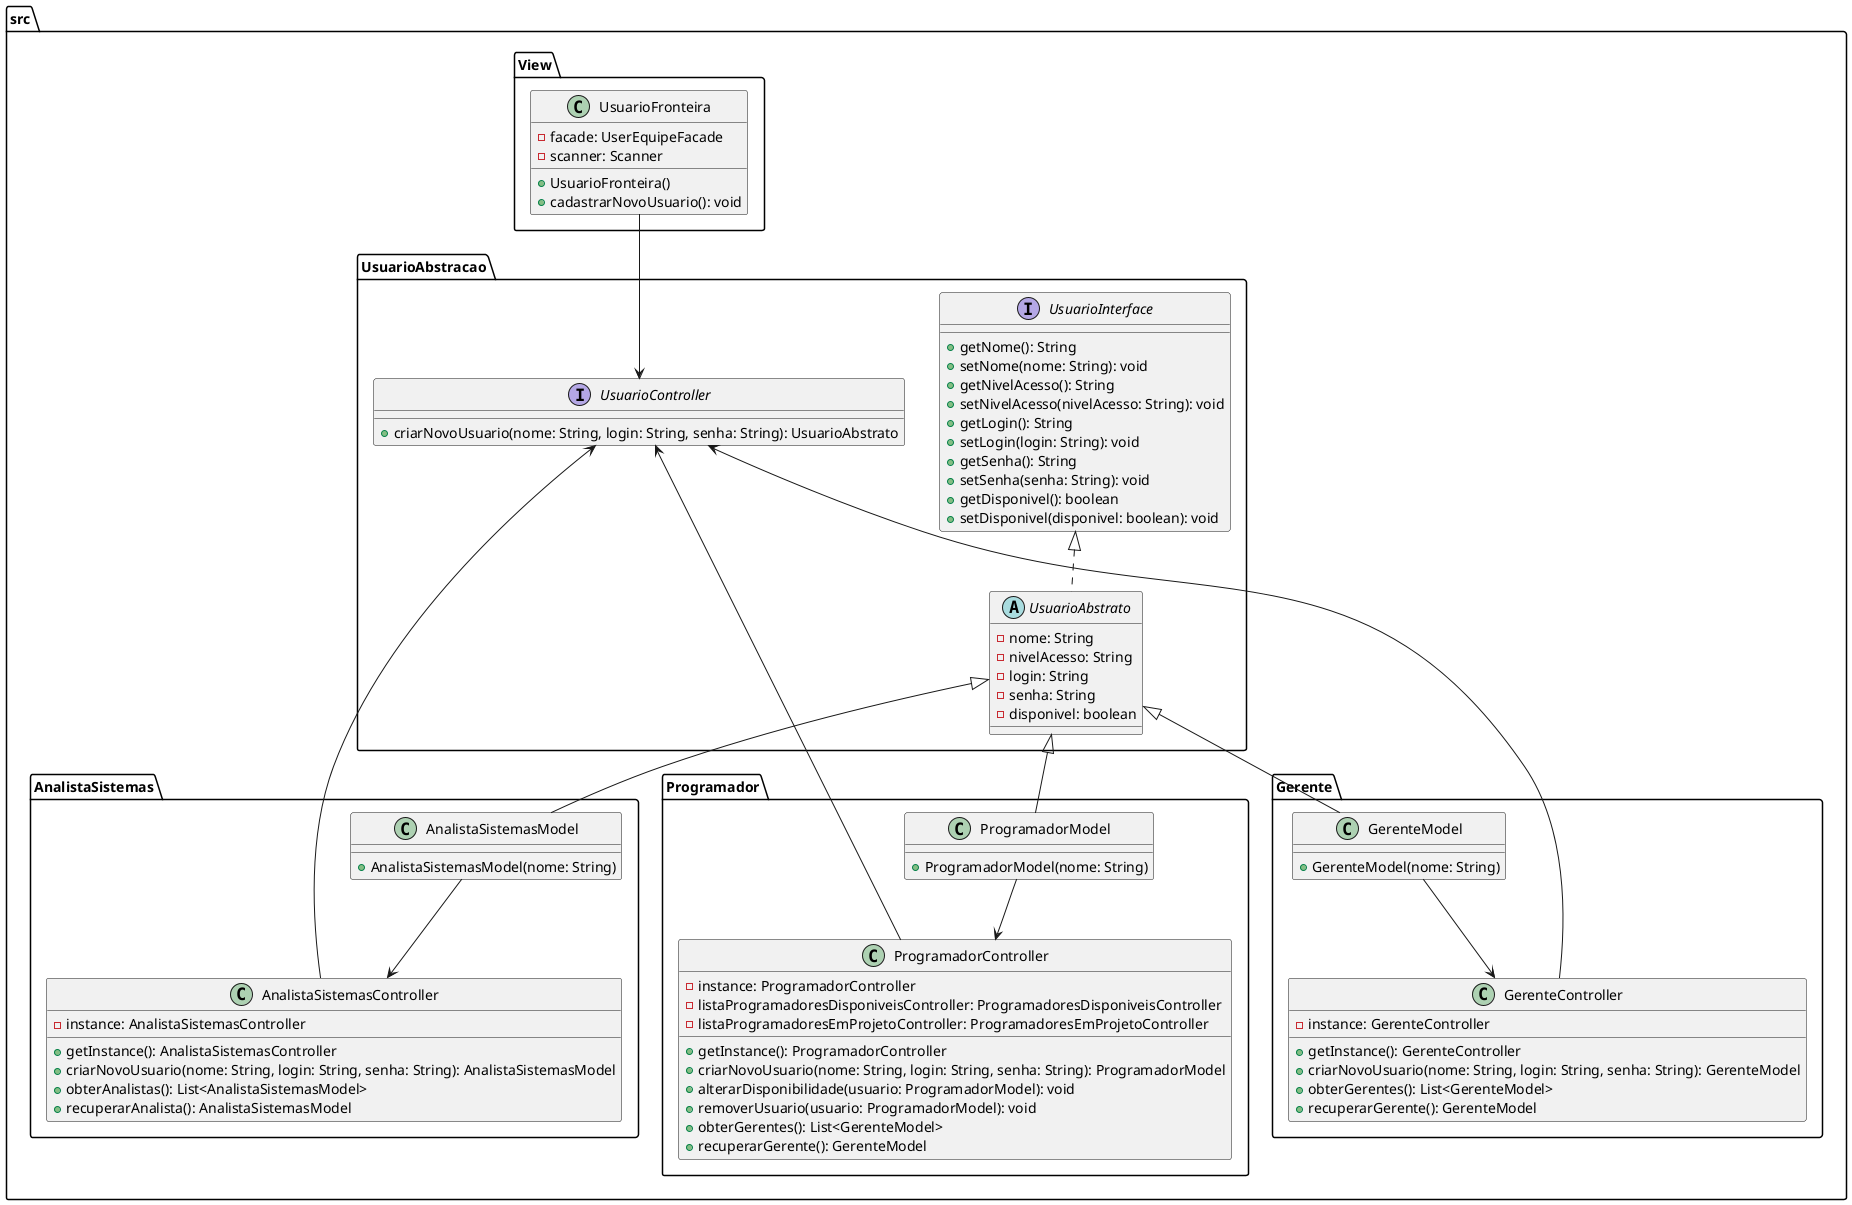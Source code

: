 @startuml usuarioEabstracoes

package "src.UsuarioAbstracao" {
    interface UsuarioInterface {
        + getNome(): String
        + setNome(nome: String): void
        + getNivelAcesso(): String
        + setNivelAcesso(nivelAcesso: String): void
        + getLogin(): String
        + setLogin(login: String): void
        + getSenha(): String
        + setSenha(senha: String): void
        + getDisponivel(): boolean
        + setDisponivel(disponivel: boolean): void
    }

    abstract class UsuarioAbstrato {
        - nome: String
        - nivelAcesso: String
        - login: String
        - senha: String
        - disponivel: boolean
    }

    interface UsuarioController {
        + criarNovoUsuario(nome: String, login: String, senha: String): UsuarioAbstrato
    }
}

package "src.View" {
    class UsuarioFronteira {
        - facade: UserEquipeFacade
        - scanner: Scanner
        + UsuarioFronteira()
        + cadastrarNovoUsuario(): void
    }
}

package "src.Programador" {
    class ProgramadorModel {
        + ProgramadorModel(nome: String)
    }

    class ProgramadorController {
        - instance: ProgramadorController
        - listaProgramadoresDisponiveisController: ProgramadoresDisponiveisController
        - listaProgramadoresEmProjetoController: ProgramadoresEmProjetoController
        + getInstance(): ProgramadorController
        + criarNovoUsuario(nome: String, login: String, senha: String): ProgramadorModel
        + alterarDisponibilidade(usuario: ProgramadorModel): void
        + removerUsuario(usuario: ProgramadorModel): void
        + obterGerentes(): List<GerenteModel>
        + recuperarGerente(): GerenteModel
    }
}

package "src.Gerente" {
    class GerenteModel {
        + GerenteModel(nome: String)
    }

    class GerenteController {
        - instance: GerenteController
        + getInstance(): GerenteController
        + criarNovoUsuario(nome: String, login: String, senha: String): GerenteModel
        + obterGerentes(): List<GerenteModel>
        + recuperarGerente(): GerenteModel
    }
}

package "src.AnalistaSistemas" {
    class AnalistaSistemasModel {
        + AnalistaSistemasModel(nome: String)
    }

    class AnalistaSistemasController {
        - instance: AnalistaSistemasController
        + getInstance(): AnalistaSistemasController
        + criarNovoUsuario(nome: String, login: String, senha: String): AnalistaSistemasModel
        + obterAnalistas(): List<AnalistaSistemasModel>
        + recuperarAnalista(): AnalistaSistemasModel
    }
}

UsuarioAbstrato <|-- ProgramadorModel
UsuarioAbstrato <|-- GerenteModel
UsuarioAbstrato <|-- AnalistaSistemasModel

ProgramadorModel --> ProgramadorController
GerenteModel --> GerenteController
AnalistaSistemasModel --> AnalistaSistemasController
UsuarioFronteira --> UsuarioController
ProgramadorController -up-> UsuarioController
GerenteController -up-> UsuarioController
AnalistaSistemasController -up-> UsuarioController
UsuarioInterface <|.. UsuarioAbstrato

@enduml
